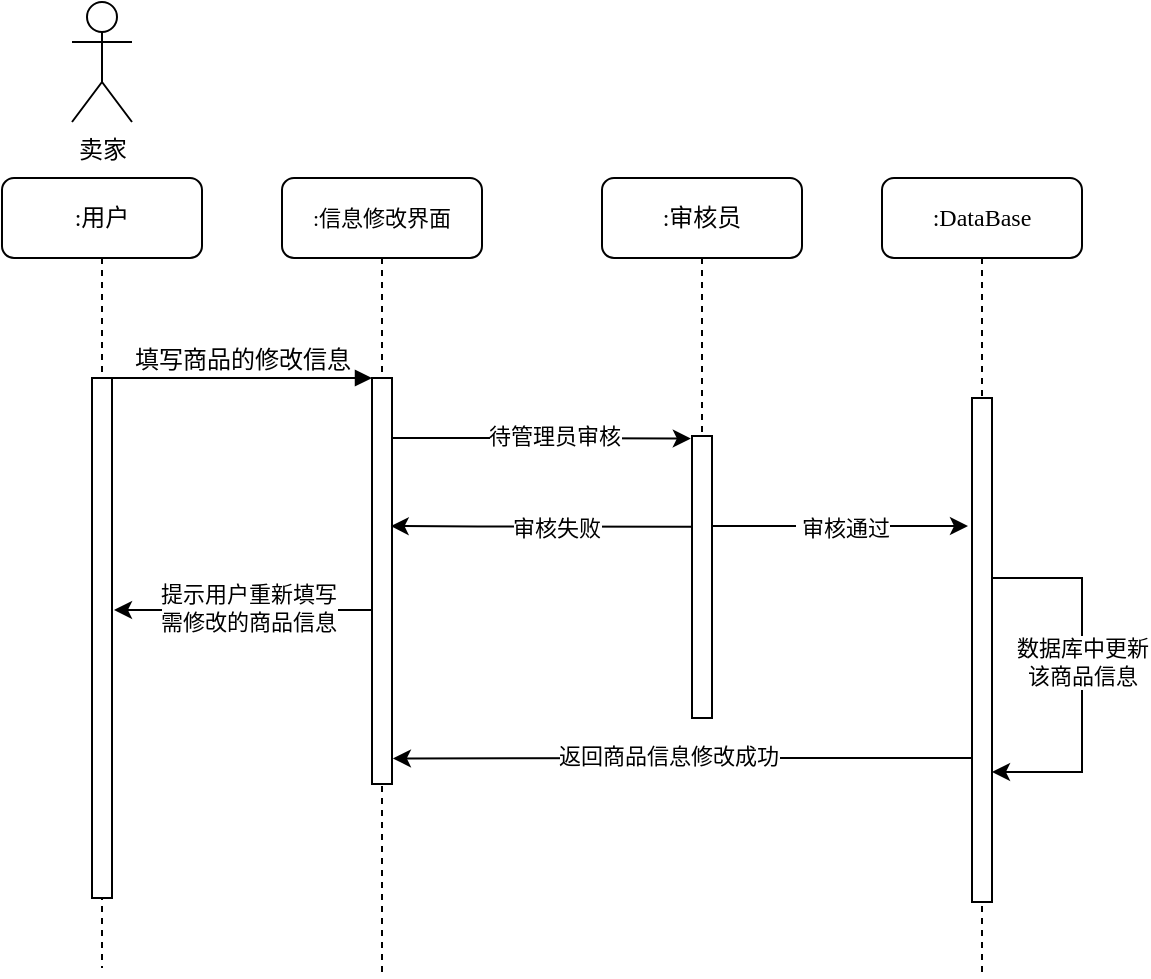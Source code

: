 <mxfile version="17.4.5" type="github">
  <diagram name="Page-1" id="13e1069c-82ec-6db2-03f1-153e76fe0fe0">
    <mxGraphModel dx="901" dy="484" grid="0" gridSize="10" guides="1" tooltips="1" connect="1" arrows="1" fold="1" page="1" pageScale="1" pageWidth="1100" pageHeight="850" background="none" math="0" shadow="0">
      <root>
        <mxCell id="0" />
        <mxCell id="1" parent="0" />
        <mxCell id="etY6F__iKvZbwLbChWvs-23" value="&lt;font style=&quot;font-size: 11px ; line-height: 1.2&quot;&gt;:信息修改界面&lt;/font&gt;" style="shape=umlLifeline;perimeter=lifelinePerimeter;whiteSpace=wrap;html=1;container=1;collapsible=0;recursiveResize=0;outlineConnect=0;rounded=1;shadow=0;comic=0;labelBackgroundColor=none;strokeWidth=1;fontFamily=Verdana;fontSize=12;align=center;" vertex="1" parent="1">
          <mxGeometry x="344" y="207" width="100" height="399" as="geometry" />
        </mxCell>
        <mxCell id="etY6F__iKvZbwLbChWvs-24" value="" style="html=1;points=[];perimeter=orthogonalPerimeter;rounded=0;shadow=0;comic=0;labelBackgroundColor=none;strokeWidth=1;fontFamily=Verdana;fontSize=12;align=center;" vertex="1" parent="etY6F__iKvZbwLbChWvs-23">
          <mxGeometry x="45" y="100" width="10" height="203" as="geometry" />
        </mxCell>
        <mxCell id="etY6F__iKvZbwLbChWvs-25" value=":审核员" style="shape=umlLifeline;perimeter=lifelinePerimeter;whiteSpace=wrap;html=1;container=1;collapsible=0;recursiveResize=0;outlineConnect=0;rounded=1;shadow=0;comic=0;labelBackgroundColor=none;strokeWidth=1;fontFamily=Verdana;fontSize=12;align=center;" vertex="1" parent="1">
          <mxGeometry x="504" y="207" width="100" height="270" as="geometry" />
        </mxCell>
        <mxCell id="etY6F__iKvZbwLbChWvs-26" value="" style="html=1;points=[];perimeter=orthogonalPerimeter;rounded=0;shadow=0;comic=0;labelBackgroundColor=none;strokeWidth=1;fontFamily=Verdana;fontSize=12;align=center;" vertex="1" parent="etY6F__iKvZbwLbChWvs-25">
          <mxGeometry x="45" y="129" width="10" height="141" as="geometry" />
        </mxCell>
        <mxCell id="etY6F__iKvZbwLbChWvs-27" value=":DataBase" style="shape=umlLifeline;perimeter=lifelinePerimeter;whiteSpace=wrap;html=1;container=1;collapsible=0;recursiveResize=0;outlineConnect=0;rounded=1;shadow=0;comic=0;labelBackgroundColor=none;strokeWidth=1;fontFamily=Verdana;fontSize=12;align=center;" vertex="1" parent="1">
          <mxGeometry x="644" y="207" width="100" height="398" as="geometry" />
        </mxCell>
        <mxCell id="etY6F__iKvZbwLbChWvs-28" value="" style="html=1;points=[];perimeter=orthogonalPerimeter;rounded=0;shadow=0;comic=0;labelBackgroundColor=none;strokeWidth=1;fontFamily=Verdana;fontSize=12;align=center;" vertex="1" parent="etY6F__iKvZbwLbChWvs-27">
          <mxGeometry x="45" y="110" width="10" height="252" as="geometry" />
        </mxCell>
        <mxCell id="etY6F__iKvZbwLbChWvs-29" style="edgeStyle=orthogonalEdgeStyle;rounded=0;orthogonalLoop=1;jettySize=auto;html=1;" edge="1" parent="etY6F__iKvZbwLbChWvs-27" source="etY6F__iKvZbwLbChWvs-28">
          <mxGeometry relative="1" as="geometry">
            <mxPoint x="55" y="297" as="targetPoint" />
            <Array as="points">
              <mxPoint x="100" y="200" />
              <mxPoint x="100" y="297" />
              <mxPoint x="55" y="297" />
            </Array>
          </mxGeometry>
        </mxCell>
        <mxCell id="etY6F__iKvZbwLbChWvs-30" value="数据库中更新&lt;br&gt;该商品信息" style="edgeLabel;html=1;align=center;verticalAlign=middle;resizable=0;points=[];" vertex="1" connectable="0" parent="etY6F__iKvZbwLbChWvs-29">
          <mxGeometry x="-0.204" y="3" relative="1" as="geometry">
            <mxPoint x="-3" y="12" as="offset" />
          </mxGeometry>
        </mxCell>
        <mxCell id="etY6F__iKvZbwLbChWvs-31" value=":用户" style="shape=umlLifeline;perimeter=lifelinePerimeter;whiteSpace=wrap;html=1;container=1;collapsible=0;recursiveResize=0;outlineConnect=0;rounded=1;shadow=0;comic=0;labelBackgroundColor=none;strokeWidth=1;fontFamily=Verdana;fontSize=12;align=center;" vertex="1" parent="1">
          <mxGeometry x="204" y="207" width="100" height="395" as="geometry" />
        </mxCell>
        <mxCell id="etY6F__iKvZbwLbChWvs-32" value="" style="html=1;points=[];perimeter=orthogonalPerimeter;rounded=0;shadow=0;comic=0;labelBackgroundColor=none;strokeWidth=1;fontFamily=Verdana;fontSize=12;align=center;" vertex="1" parent="etY6F__iKvZbwLbChWvs-31">
          <mxGeometry x="45" y="100" width="10" height="260" as="geometry" />
        </mxCell>
        <mxCell id="etY6F__iKvZbwLbChWvs-33" value="填写商品的修改信息" style="html=1;verticalAlign=bottom;endArrow=block;entryX=0;entryY=0;labelBackgroundColor=none;fontFamily=Verdana;fontSize=12;edgeStyle=elbowEdgeStyle;elbow=vertical;" edge="1" parent="1" source="etY6F__iKvZbwLbChWvs-32" target="etY6F__iKvZbwLbChWvs-24">
          <mxGeometry relative="1" as="geometry">
            <mxPoint x="324" y="317" as="sourcePoint" />
          </mxGeometry>
        </mxCell>
        <mxCell id="etY6F__iKvZbwLbChWvs-34" value="卖家" style="shape=umlActor;verticalLabelPosition=bottom;verticalAlign=top;html=1;outlineConnect=0;" vertex="1" parent="1">
          <mxGeometry x="239" y="119" width="30" height="60" as="geometry" />
        </mxCell>
        <mxCell id="etY6F__iKvZbwLbChWvs-35" style="edgeStyle=orthogonalEdgeStyle;rounded=0;orthogonalLoop=1;jettySize=auto;html=1;entryX=-0.059;entryY=0.009;entryDx=0;entryDy=0;entryPerimeter=0;" edge="1" parent="1" source="etY6F__iKvZbwLbChWvs-24" target="etY6F__iKvZbwLbChWvs-26">
          <mxGeometry relative="1" as="geometry">
            <Array as="points">
              <mxPoint x="432" y="337" />
              <mxPoint x="432" y="337" />
            </Array>
          </mxGeometry>
        </mxCell>
        <mxCell id="etY6F__iKvZbwLbChWvs-36" value="待管理员审核" style="edgeLabel;html=1;align=center;verticalAlign=middle;resizable=0;points=[];" vertex="1" connectable="0" parent="etY6F__iKvZbwLbChWvs-35">
          <mxGeometry x="0.077" y="1" relative="1" as="geometry">
            <mxPoint as="offset" />
          </mxGeometry>
        </mxCell>
        <mxCell id="etY6F__iKvZbwLbChWvs-37" style="edgeStyle=orthogonalEdgeStyle;rounded=0;orthogonalLoop=1;jettySize=auto;html=1;" edge="1" parent="1" source="etY6F__iKvZbwLbChWvs-26">
          <mxGeometry relative="1" as="geometry">
            <mxPoint x="687" y="381" as="targetPoint" />
            <Array as="points">
              <mxPoint x="590" y="381" />
              <mxPoint x="590" y="381" />
            </Array>
          </mxGeometry>
        </mxCell>
        <mxCell id="etY6F__iKvZbwLbChWvs-38" value="&amp;nbsp;审核通过" style="edgeLabel;html=1;align=center;verticalAlign=middle;resizable=0;points=[];" vertex="1" connectable="0" parent="etY6F__iKvZbwLbChWvs-37">
          <mxGeometry x="-0.254" y="-1" relative="1" as="geometry">
            <mxPoint x="17" as="offset" />
          </mxGeometry>
        </mxCell>
        <mxCell id="etY6F__iKvZbwLbChWvs-39" style="edgeStyle=orthogonalEdgeStyle;rounded=0;orthogonalLoop=1;jettySize=auto;html=1;entryX=0.934;entryY=0.342;entryDx=0;entryDy=0;entryPerimeter=0;" edge="1" parent="1">
          <mxGeometry relative="1" as="geometry">
            <mxPoint x="549" y="381.347" as="sourcePoint" />
            <mxPoint x="398.34" y="381.01" as="targetPoint" />
            <Array as="points">
              <mxPoint x="442" y="381" />
              <mxPoint x="442" y="381" />
            </Array>
          </mxGeometry>
        </mxCell>
        <mxCell id="etY6F__iKvZbwLbChWvs-40" value="审核失败" style="edgeLabel;html=1;align=center;verticalAlign=middle;resizable=0;points=[];" vertex="1" connectable="0" parent="etY6F__iKvZbwLbChWvs-39">
          <mxGeometry x="-0.177" y="2" relative="1" as="geometry">
            <mxPoint x="-6" y="-2" as="offset" />
          </mxGeometry>
        </mxCell>
        <mxCell id="etY6F__iKvZbwLbChWvs-41" style="edgeStyle=orthogonalEdgeStyle;rounded=0;orthogonalLoop=1;jettySize=auto;html=1;" edge="1" parent="1" source="etY6F__iKvZbwLbChWvs-24">
          <mxGeometry relative="1" as="geometry">
            <mxPoint x="260.0" y="423" as="targetPoint" />
            <Array as="points">
              <mxPoint x="352" y="423" />
              <mxPoint x="352" y="423" />
            </Array>
          </mxGeometry>
        </mxCell>
        <mxCell id="etY6F__iKvZbwLbChWvs-42" value="提示用户重新填写&lt;br&gt;需修改的商品信息" style="edgeLabel;html=1;align=center;verticalAlign=middle;resizable=0;points=[];" vertex="1" connectable="0" parent="etY6F__iKvZbwLbChWvs-41">
          <mxGeometry x="0.127" y="1" relative="1" as="geometry">
            <mxPoint x="10" y="-2" as="offset" />
          </mxGeometry>
        </mxCell>
        <mxCell id="etY6F__iKvZbwLbChWvs-43" style="edgeStyle=orthogonalEdgeStyle;rounded=0;orthogonalLoop=1;jettySize=auto;html=1;entryX=1.045;entryY=0.937;entryDx=0;entryDy=0;entryPerimeter=0;" edge="1" parent="1" source="etY6F__iKvZbwLbChWvs-28" target="etY6F__iKvZbwLbChWvs-24">
          <mxGeometry relative="1" as="geometry">
            <Array as="points">
              <mxPoint x="620" y="497" />
              <mxPoint x="620" y="497" />
            </Array>
          </mxGeometry>
        </mxCell>
        <mxCell id="etY6F__iKvZbwLbChWvs-44" value="返回商品信息修改成功" style="edgeLabel;html=1;align=center;verticalAlign=middle;resizable=0;points=[];" vertex="1" connectable="0" parent="etY6F__iKvZbwLbChWvs-43">
          <mxGeometry x="0.16" y="2" relative="1" as="geometry">
            <mxPoint x="16" y="-3" as="offset" />
          </mxGeometry>
        </mxCell>
      </root>
    </mxGraphModel>
  </diagram>
</mxfile>
